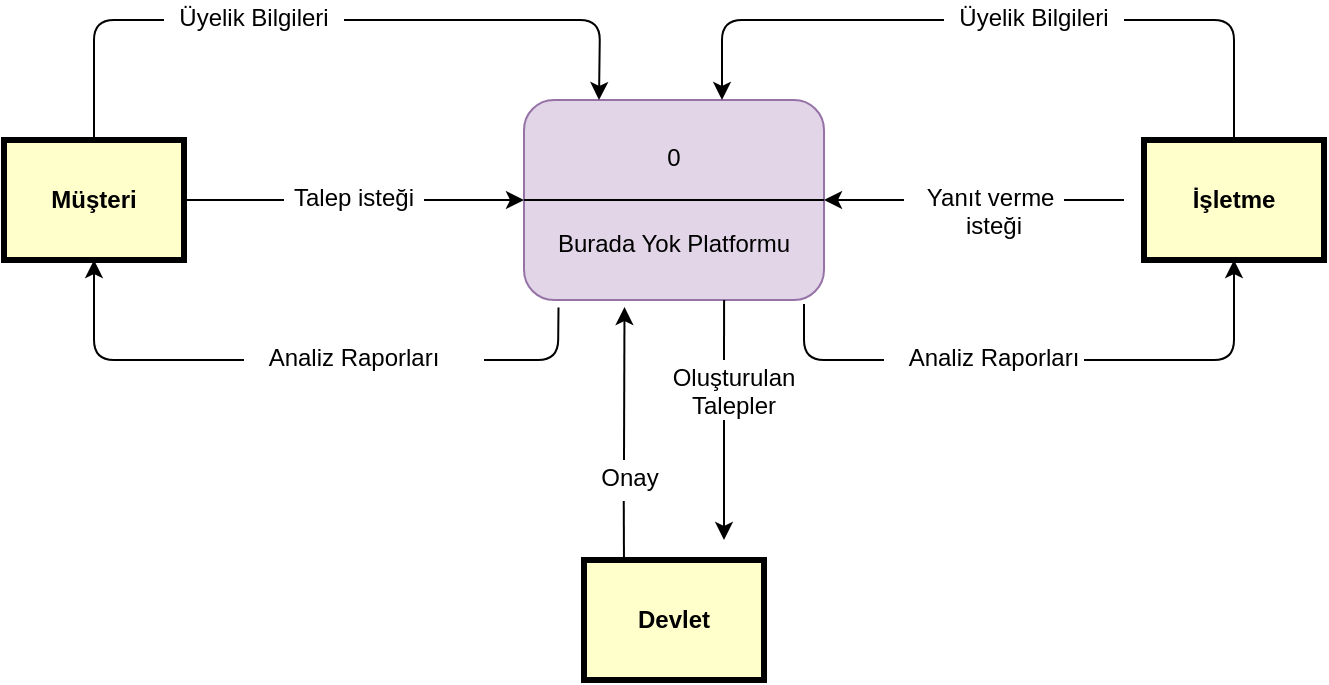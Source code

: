 <mxfile version="13.9.9" type="device"><diagram name="Page-1" id="c7558073-3199-34d8-9f00-42111426c3f3"><mxGraphModel dx="853" dy="487" grid="1" gridSize="10" guides="1" tooltips="1" connect="1" arrows="1" fold="1" page="1" pageScale="1" pageWidth="826" pageHeight="1169" background="#ffffff" math="0" shadow="0"><root><mxCell id="0"/><mxCell id="1" parent="0"/><mxCell id="3" value="İşletme" style="whiteSpace=wrap;align=center;verticalAlign=middle;fontStyle=1;strokeWidth=3;fillColor=#FFFFCC" parent="1" vertex="1"><mxGeometry x="640" y="290" width="90" height="60" as="geometry"/></mxCell><mxCell id="14" value="Müşteri" style="whiteSpace=wrap;align=center;verticalAlign=middle;fontStyle=1;strokeWidth=3;fillColor=#FFFFCC" parent="1" vertex="1"><mxGeometry x="70.0" y="290.0" width="90" height="60" as="geometry"/></mxCell><mxCell id="53" value="Üyelik Bilgileri&#10;" style="text;spacingTop=-5;align=center" parent="1" vertex="1"><mxGeometry x="180" y="220" width="30" height="20" as="geometry"/></mxCell><mxCell id="dc90FyBeHpvKBLqQkPSH-96" value="0&lt;br&gt;&lt;br&gt;&lt;br&gt;Burada Yok Platformu" style="rounded=1;whiteSpace=wrap;html=1;fillColor=#e1d5e7;strokeColor=#9673a6;" parent="1" vertex="1"><mxGeometry x="330" y="270" width="150" height="100" as="geometry"/></mxCell><mxCell id="dc90FyBeHpvKBLqQkPSH-106" value="Üyelik Bilgileri&#10;" style="text;spacingTop=-5;align=center" parent="1" vertex="1"><mxGeometry x="570" y="220" width="30" height="20" as="geometry"/></mxCell><mxCell id="dc90FyBeHpvKBLqQkPSH-107" value="Analiz Raporları&#10;&#10;" style="text;spacingTop=-5;align=center" parent="1" vertex="1"><mxGeometry x="550" y="390" width="30" height="20" as="geometry"/></mxCell><mxCell id="dc90FyBeHpvKBLqQkPSH-108" value="Talep isteği&#10;" style="text;spacingTop=-5;align=center" parent="1" vertex="1"><mxGeometry x="230" y="310" width="30" height="20" as="geometry"/></mxCell><mxCell id="dc90FyBeHpvKBLqQkPSH-109" value="Yanıt verme &#10;isteği" style="text;spacingTop=-5;align=center" parent="1" vertex="1"><mxGeometry x="550" y="310" width="30" height="20" as="geometry"/></mxCell><mxCell id="dc90FyBeHpvKBLqQkPSH-110" value="" style="endArrow=none;html=1;exitX=0.5;exitY=0;exitDx=0;exitDy=0;" parent="1" source="14" edge="1"><mxGeometry width="50" height="50" relative="1" as="geometry"><mxPoint x="460" y="220" as="sourcePoint"/><mxPoint x="150" y="230" as="targetPoint"/><Array as="points"><mxPoint x="115" y="230"/></Array></mxGeometry></mxCell><mxCell id="dc90FyBeHpvKBLqQkPSH-111" value="" style="endArrow=classic;html=1;entryX=0.25;entryY=0;entryDx=0;entryDy=0;" parent="1" target="dc90FyBeHpvKBLqQkPSH-96" edge="1"><mxGeometry width="50" height="50" relative="1" as="geometry"><mxPoint x="240" y="230" as="sourcePoint"/><mxPoint x="510" y="170" as="targetPoint"/><Array as="points"><mxPoint x="368" y="230"/></Array></mxGeometry></mxCell><mxCell id="dc90FyBeHpvKBLqQkPSH-112" value="" style="endArrow=none;html=1;exitX=0.5;exitY=0;exitDx=0;exitDy=0;" parent="1" source="3" edge="1"><mxGeometry width="50" height="50" relative="1" as="geometry"><mxPoint x="670" y="280" as="sourcePoint"/><mxPoint x="630" y="230" as="targetPoint"/><Array as="points"><mxPoint x="685" y="230"/></Array></mxGeometry></mxCell><mxCell id="dc90FyBeHpvKBLqQkPSH-113" value="" style="endArrow=classic;html=1;entryX=0.66;entryY=0;entryDx=0;entryDy=0;entryPerimeter=0;" parent="1" target="dc90FyBeHpvKBLqQkPSH-96" edge="1"><mxGeometry width="50" height="50" relative="1" as="geometry"><mxPoint x="540" y="230" as="sourcePoint"/><mxPoint x="510" y="170" as="targetPoint"/><Array as="points"><mxPoint x="429" y="230"/></Array></mxGeometry></mxCell><mxCell id="dc90FyBeHpvKBLqQkPSH-116" value="" style="endArrow=none;html=1;exitX=0.115;exitY=1.038;exitDx=0;exitDy=0;exitPerimeter=0;" parent="1" source="dc90FyBeHpvKBLqQkPSH-96" edge="1"><mxGeometry width="50" height="50" relative="1" as="geometry"><mxPoint x="460" y="220" as="sourcePoint"/><mxPoint x="310" y="400" as="targetPoint"/><Array as="points"><mxPoint x="347" y="400"/></Array></mxGeometry></mxCell><mxCell id="dc90FyBeHpvKBLqQkPSH-117" value="" style="endArrow=classic;html=1;entryX=0.5;entryY=1;entryDx=0;entryDy=0;" parent="1" target="14" edge="1"><mxGeometry width="50" height="50" relative="1" as="geometry"><mxPoint x="190" y="400" as="sourcePoint"/><mxPoint x="510" y="170" as="targetPoint"/><Array as="points"><mxPoint x="115" y="400"/></Array></mxGeometry></mxCell><mxCell id="dc90FyBeHpvKBLqQkPSH-119" value="" style="endArrow=none;html=1;exitX=1;exitY=0.5;exitDx=0;exitDy=0;" parent="1" source="14" edge="1"><mxGeometry width="50" height="50" relative="1" as="geometry"><mxPoint x="460" y="220" as="sourcePoint"/><mxPoint x="210" y="320" as="targetPoint"/></mxGeometry></mxCell><mxCell id="dc90FyBeHpvKBLqQkPSH-120" value="" style="endArrow=classic;html=1;entryX=0;entryY=0.5;entryDx=0;entryDy=0;" parent="1" target="dc90FyBeHpvKBLqQkPSH-96" edge="1"><mxGeometry width="50" height="50" relative="1" as="geometry"><mxPoint x="280" y="320" as="sourcePoint"/><mxPoint x="320" y="320" as="targetPoint"/></mxGeometry></mxCell><mxCell id="dc90FyBeHpvKBLqQkPSH-121" value="" style="endArrow=none;html=1;" parent="1" edge="1"><mxGeometry width="50" height="50" relative="1" as="geometry"><mxPoint x="630" y="320" as="sourcePoint"/><mxPoint x="600" y="320" as="targetPoint"/></mxGeometry></mxCell><mxCell id="dc90FyBeHpvKBLqQkPSH-122" value="" style="endArrow=classic;html=1;entryX=1;entryY=0.5;entryDx=0;entryDy=0;" parent="1" target="dc90FyBeHpvKBLqQkPSH-96" edge="1"><mxGeometry width="50" height="50" relative="1" as="geometry"><mxPoint x="520" y="320" as="sourcePoint"/><mxPoint x="510" y="170" as="targetPoint"/></mxGeometry></mxCell><mxCell id="dc90FyBeHpvKBLqQkPSH-123" value="" style="endArrow=classic;html=1;entryX=0.5;entryY=1;entryDx=0;entryDy=0;" parent="1" target="3" edge="1"><mxGeometry width="50" height="50" relative="1" as="geometry"><mxPoint x="610" y="400" as="sourcePoint"/><mxPoint x="670" y="350" as="targetPoint"/><Array as="points"><mxPoint x="685" y="400"/></Array></mxGeometry></mxCell><mxCell id="dc90FyBeHpvKBLqQkPSH-124" value="Analiz Raporları" style="text;spacingTop=-5;align=center" parent="1" vertex="1"><mxGeometry x="230" y="390" width="30" height="20" as="geometry"/></mxCell><mxCell id="dc90FyBeHpvKBLqQkPSH-125" value="" style="endArrow=none;html=1;" parent="1" edge="1"><mxGeometry width="50" height="50" relative="1" as="geometry"><mxPoint x="470" y="372" as="sourcePoint"/><mxPoint x="510" y="400" as="targetPoint"/><Array as="points"><mxPoint x="470" y="400"/></Array></mxGeometry></mxCell><mxCell id="dc90FyBeHpvKBLqQkPSH-127" value="" style="endArrow=none;html=1;exitX=0;exitY=0.5;exitDx=0;exitDy=0;" parent="1" source="dc90FyBeHpvKBLqQkPSH-96" edge="1"><mxGeometry width="50" height="50" relative="1" as="geometry"><mxPoint x="460" y="220" as="sourcePoint"/><mxPoint x="480" y="320" as="targetPoint"/></mxGeometry></mxCell><mxCell id="8_bwU9HA3E_JMyzdMuET-53" value="Devlet" style="whiteSpace=wrap;align=center;verticalAlign=middle;fontStyle=1;strokeWidth=3;fillColor=#FFFFCC" vertex="1" parent="1"><mxGeometry x="360" y="500.0" width="90" height="60" as="geometry"/></mxCell><mxCell id="8_bwU9HA3E_JMyzdMuET-54" value="Oluşturulan&#10;Talepler&#10;" style="text;spacingTop=-5;align=center" vertex="1" parent="1"><mxGeometry x="420" y="400" width="30" height="20" as="geometry"/></mxCell><mxCell id="8_bwU9HA3E_JMyzdMuET-55" value="Onay&#10;&#10;" style="text;spacingTop=-5;align=center" vertex="1" parent="1"><mxGeometry x="368" y="450" width="30" height="20" as="geometry"/></mxCell><mxCell id="8_bwU9HA3E_JMyzdMuET-58" value="" style="endArrow=none;html=1;entryX=0.667;entryY=1;entryDx=0;entryDy=0;entryPerimeter=0;" edge="1" parent="1" target="dc90FyBeHpvKBLqQkPSH-96"><mxGeometry width="50" height="50" relative="1" as="geometry"><mxPoint x="430" y="400" as="sourcePoint"/><mxPoint x="440" y="410" as="targetPoint"/></mxGeometry></mxCell><mxCell id="8_bwU9HA3E_JMyzdMuET-59" value="" style="endArrow=classic;html=1;" edge="1" parent="1"><mxGeometry width="50" height="50" relative="1" as="geometry"><mxPoint x="430" y="430" as="sourcePoint"/><mxPoint x="430" y="490" as="targetPoint"/></mxGeometry></mxCell><mxCell id="8_bwU9HA3E_JMyzdMuET-64" value="" style="endArrow=none;html=1;exitX=0.396;exitY=1.026;exitDx=0;exitDy=0;exitPerimeter=0;entryX=0.222;entryY=-0.009;entryDx=0;entryDy=0;entryPerimeter=0;" edge="1" parent="1" source="8_bwU9HA3E_JMyzdMuET-55" target="8_bwU9HA3E_JMyzdMuET-53"><mxGeometry width="50" height="50" relative="1" as="geometry"><mxPoint x="383" y="470" as="sourcePoint"/><mxPoint x="383" y="500" as="targetPoint"/></mxGeometry></mxCell><mxCell id="8_bwU9HA3E_JMyzdMuET-65" value="" style="endArrow=classic;html=1;entryX=0.335;entryY=1.035;entryDx=0;entryDy=0;entryPerimeter=0;" edge="1" parent="1" target="dc90FyBeHpvKBLqQkPSH-96"><mxGeometry width="50" height="50" relative="1" as="geometry"><mxPoint x="380" y="450" as="sourcePoint"/><mxPoint x="480" y="400" as="targetPoint"/></mxGeometry></mxCell></root></mxGraphModel></diagram></mxfile>